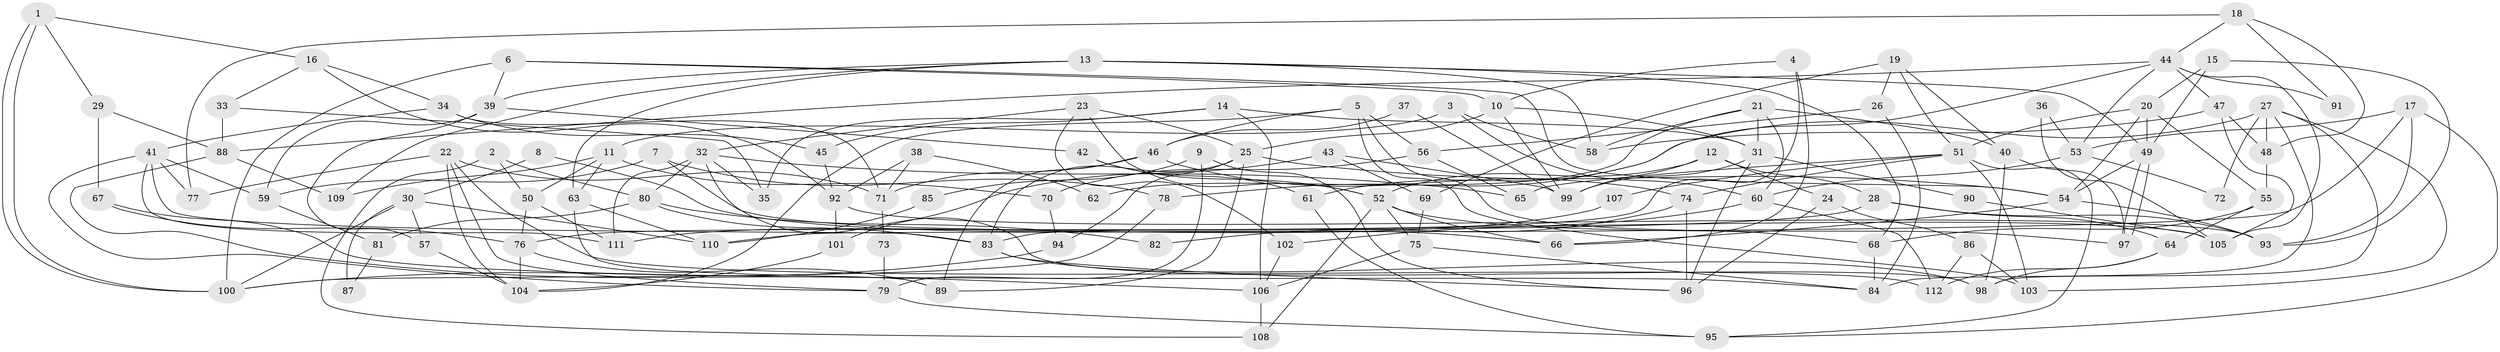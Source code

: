 // Generated by graph-tools (version 1.1) at 2025/26/03/09/25 03:26:11]
// undirected, 112 vertices, 224 edges
graph export_dot {
graph [start="1"]
  node [color=gray90,style=filled];
  1;
  2;
  3;
  4;
  5;
  6;
  7;
  8;
  9;
  10;
  11;
  12;
  13;
  14;
  15;
  16;
  17;
  18;
  19;
  20;
  21;
  22;
  23;
  24;
  25;
  26;
  27;
  28;
  29;
  30;
  31;
  32;
  33;
  34;
  35;
  36;
  37;
  38;
  39;
  40;
  41;
  42;
  43;
  44;
  45;
  46;
  47;
  48;
  49;
  50;
  51;
  52;
  53;
  54;
  55;
  56;
  57;
  58;
  59;
  60;
  61;
  62;
  63;
  64;
  65;
  66;
  67;
  68;
  69;
  70;
  71;
  72;
  73;
  74;
  75;
  76;
  77;
  78;
  79;
  80;
  81;
  82;
  83;
  84;
  85;
  86;
  87;
  88;
  89;
  90;
  91;
  92;
  93;
  94;
  95;
  96;
  97;
  98;
  99;
  100;
  101;
  102;
  103;
  104;
  105;
  106;
  107;
  108;
  109;
  110;
  111;
  112;
  1 -- 16;
  1 -- 100;
  1 -- 100;
  1 -- 29;
  2 -- 108;
  2 -- 80;
  2 -- 50;
  3 -- 11;
  3 -- 60;
  3 -- 58;
  4 -- 83;
  4 -- 10;
  4 -- 66;
  5 -- 103;
  5 -- 104;
  5 -- 46;
  5 -- 56;
  5 -- 68;
  6 -- 10;
  6 -- 54;
  6 -- 39;
  6 -- 100;
  7 -- 78;
  7 -- 105;
  7 -- 59;
  8 -- 66;
  8 -- 30;
  9 -- 79;
  9 -- 96;
  9 -- 85;
  10 -- 99;
  10 -- 31;
  10 -- 25;
  11 -- 63;
  11 -- 50;
  11 -- 70;
  11 -- 109;
  12 -- 28;
  12 -- 52;
  12 -- 24;
  12 -- 99;
  13 -- 63;
  13 -- 58;
  13 -- 39;
  13 -- 49;
  13 -- 68;
  13 -- 109;
  14 -- 106;
  14 -- 31;
  14 -- 35;
  14 -- 45;
  15 -- 49;
  15 -- 20;
  15 -- 93;
  16 -- 34;
  16 -- 33;
  16 -- 92;
  17 -- 93;
  17 -- 53;
  17 -- 95;
  17 -- 110;
  18 -- 48;
  18 -- 44;
  18 -- 77;
  18 -- 91;
  19 -- 40;
  19 -- 51;
  19 -- 26;
  19 -- 69;
  20 -- 49;
  20 -- 54;
  20 -- 51;
  20 -- 55;
  21 -- 58;
  21 -- 60;
  21 -- 31;
  21 -- 40;
  21 -- 62;
  22 -- 79;
  22 -- 71;
  22 -- 77;
  22 -- 104;
  22 -- 112;
  23 -- 32;
  23 -- 52;
  23 -- 25;
  23 -- 102;
  24 -- 96;
  24 -- 86;
  25 -- 54;
  25 -- 83;
  25 -- 89;
  25 -- 94;
  26 -- 56;
  26 -- 84;
  27 -- 84;
  27 -- 103;
  27 -- 48;
  27 -- 72;
  27 -- 78;
  27 -- 98;
  28 -- 64;
  28 -- 93;
  28 -- 76;
  29 -- 67;
  29 -- 88;
  30 -- 100;
  30 -- 57;
  30 -- 87;
  30 -- 110;
  31 -- 99;
  31 -- 90;
  31 -- 96;
  32 -- 98;
  32 -- 111;
  32 -- 35;
  32 -- 65;
  32 -- 80;
  33 -- 88;
  33 -- 35;
  34 -- 41;
  34 -- 45;
  34 -- 71;
  36 -- 105;
  36 -- 53;
  37 -- 99;
  37 -- 46;
  38 -- 92;
  38 -- 71;
  38 -- 62;
  39 -- 42;
  39 -- 57;
  39 -- 59;
  40 -- 98;
  40 -- 97;
  41 -- 77;
  41 -- 59;
  41 -- 79;
  41 -- 83;
  41 -- 111;
  42 -- 52;
  42 -- 61;
  43 -- 69;
  43 -- 101;
  43 -- 99;
  44 -- 88;
  44 -- 61;
  44 -- 47;
  44 -- 53;
  44 -- 91;
  44 -- 105;
  45 -- 92;
  46 -- 74;
  46 -- 71;
  46 -- 89;
  47 -- 48;
  47 -- 58;
  47 -- 105;
  48 -- 55;
  49 -- 97;
  49 -- 97;
  49 -- 54;
  50 -- 76;
  50 -- 111;
  51 -- 65;
  51 -- 74;
  51 -- 95;
  51 -- 103;
  51 -- 107;
  52 -- 97;
  52 -- 66;
  52 -- 75;
  52 -- 108;
  53 -- 60;
  53 -- 72;
  54 -- 66;
  54 -- 93;
  55 -- 68;
  55 -- 64;
  56 -- 70;
  56 -- 65;
  57 -- 104;
  59 -- 81;
  60 -- 102;
  60 -- 112;
  61 -- 95;
  63 -- 110;
  63 -- 89;
  64 -- 98;
  64 -- 112;
  67 -- 76;
  67 -- 84;
  68 -- 84;
  69 -- 75;
  70 -- 94;
  71 -- 73;
  73 -- 79;
  74 -- 96;
  74 -- 82;
  75 -- 84;
  75 -- 106;
  76 -- 89;
  76 -- 104;
  78 -- 100;
  79 -- 95;
  80 -- 83;
  80 -- 81;
  80 -- 82;
  81 -- 87;
  83 -- 96;
  83 -- 98;
  85 -- 110;
  86 -- 112;
  86 -- 103;
  88 -- 109;
  88 -- 106;
  90 -- 105;
  92 -- 93;
  92 -- 101;
  94 -- 100;
  101 -- 104;
  102 -- 106;
  106 -- 108;
  107 -- 111;
}
